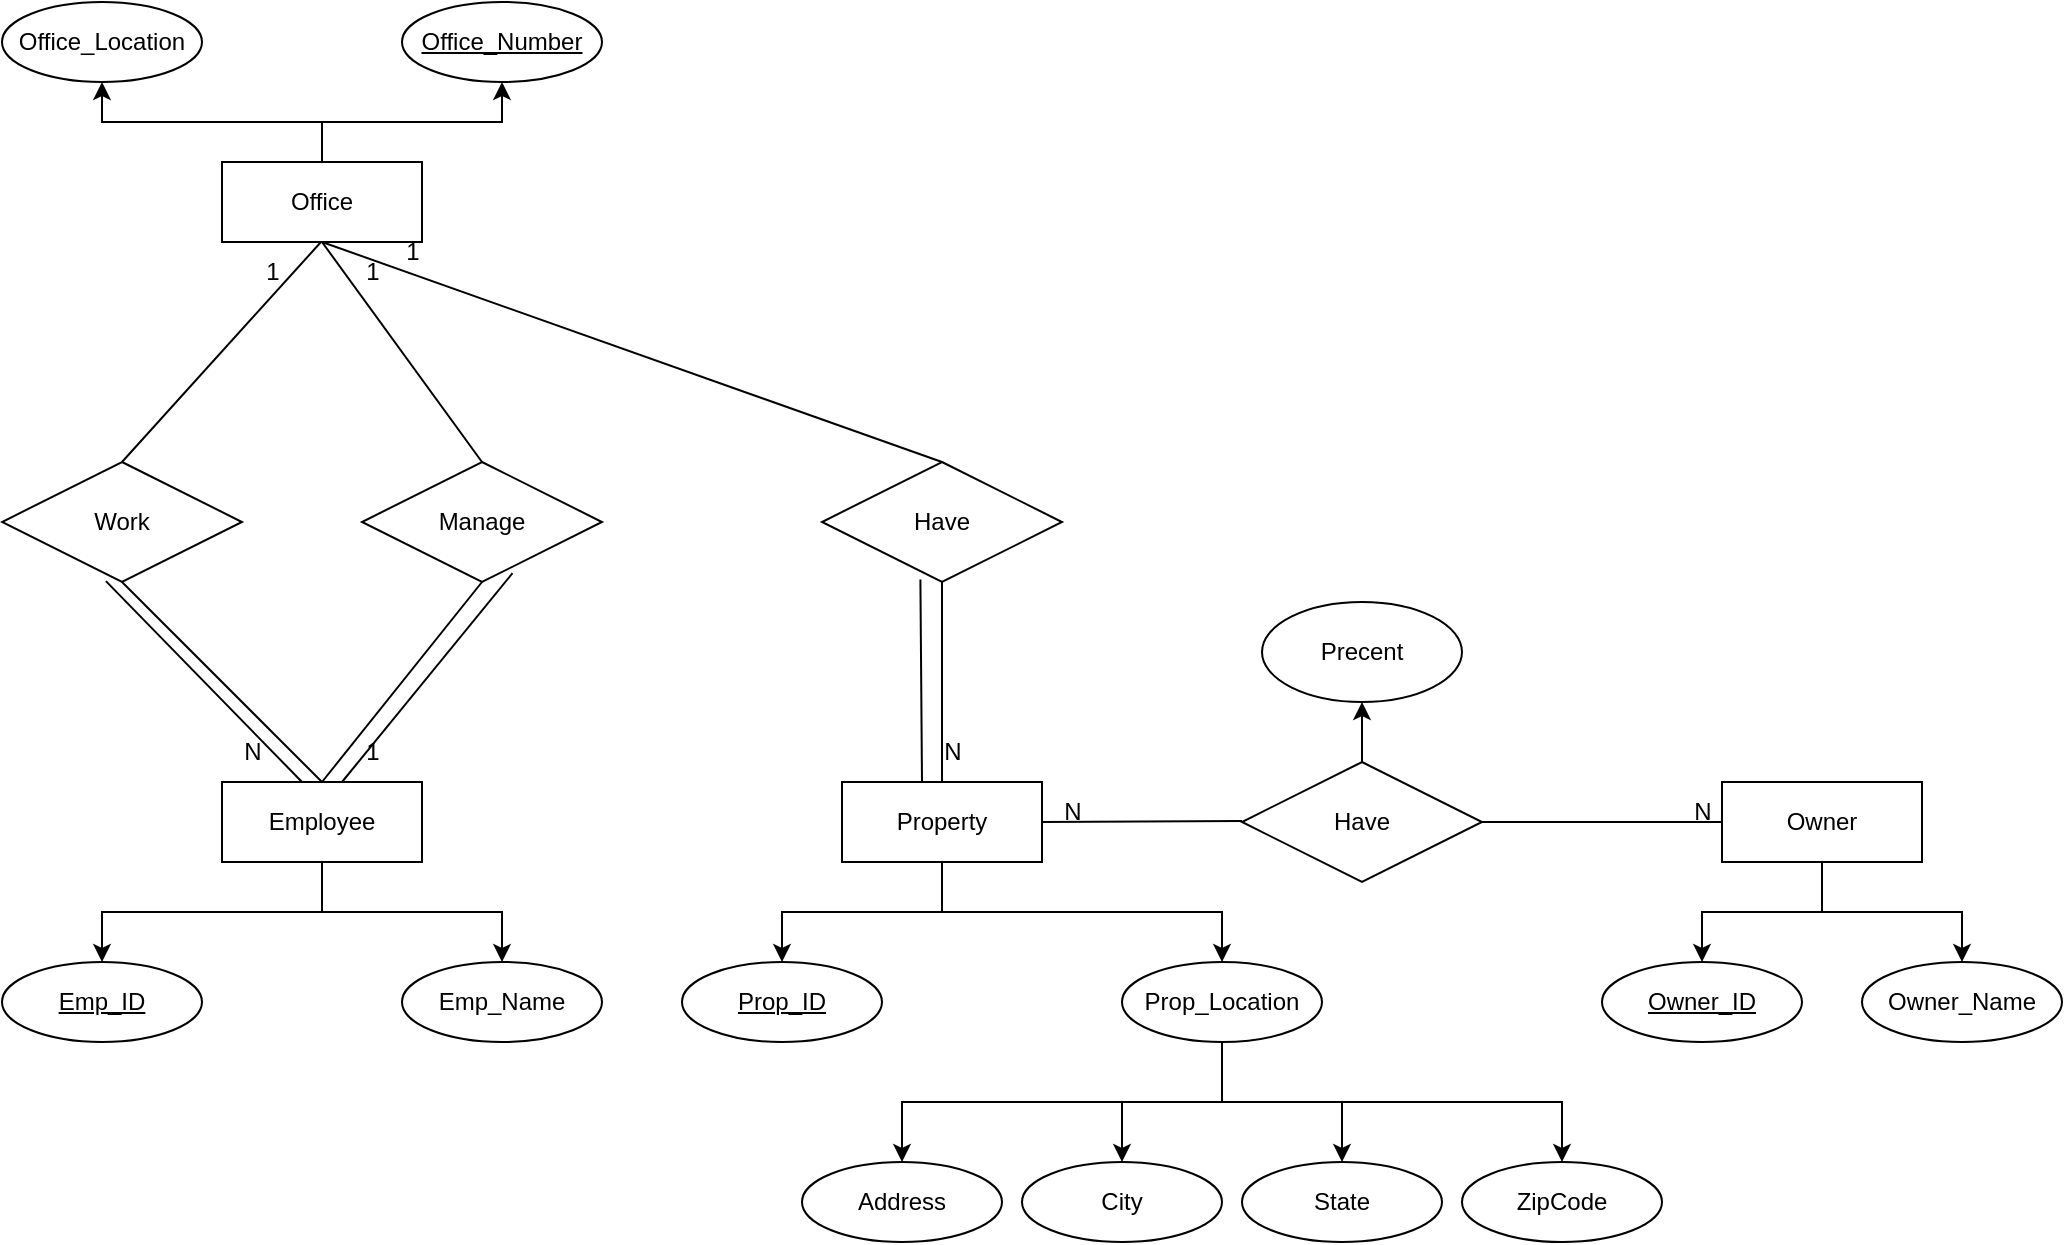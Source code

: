 <mxfile version="24.7.8">
  <diagram name="Page-1" id="GQDMm6SVOj5KhjQTXFy3">
    <mxGraphModel dx="1290" dy="669" grid="1" gridSize="10" guides="1" tooltips="1" connect="1" arrows="1" fold="1" page="1" pageScale="1" pageWidth="850" pageHeight="1100" math="0" shadow="0">
      <root>
        <mxCell id="0" />
        <mxCell id="1" parent="0" />
        <mxCell id="LDqM430rs20q4O_lEORY-5" style="edgeStyle=orthogonalEdgeStyle;rounded=0;orthogonalLoop=1;jettySize=auto;html=1;exitX=0.5;exitY=0;exitDx=0;exitDy=0;entryX=0.5;entryY=1;entryDx=0;entryDy=0;" edge="1" parent="1" source="LDqM430rs20q4O_lEORY-1" target="LDqM430rs20q4O_lEORY-3">
          <mxGeometry relative="1" as="geometry" />
        </mxCell>
        <mxCell id="LDqM430rs20q4O_lEORY-6" style="edgeStyle=orthogonalEdgeStyle;rounded=0;orthogonalLoop=1;jettySize=auto;html=1;exitX=0.5;exitY=0;exitDx=0;exitDy=0;entryX=0.5;entryY=1;entryDx=0;entryDy=0;" edge="1" parent="1" source="LDqM430rs20q4O_lEORY-1" target="LDqM430rs20q4O_lEORY-2">
          <mxGeometry relative="1" as="geometry" />
        </mxCell>
        <mxCell id="LDqM430rs20q4O_lEORY-1" value="Office" style="whiteSpace=wrap;html=1;align=center;" vertex="1" parent="1">
          <mxGeometry x="220" y="280" width="100" height="40" as="geometry" />
        </mxCell>
        <mxCell id="LDqM430rs20q4O_lEORY-2" value="Office_Location" style="ellipse;whiteSpace=wrap;html=1;align=center;" vertex="1" parent="1">
          <mxGeometry x="110" y="200" width="100" height="40" as="geometry" />
        </mxCell>
        <mxCell id="LDqM430rs20q4O_lEORY-3" value="Office_Number" style="ellipse;whiteSpace=wrap;html=1;align=center;fontStyle=4;" vertex="1" parent="1">
          <mxGeometry x="310" y="200" width="100" height="40" as="geometry" />
        </mxCell>
        <mxCell id="LDqM430rs20q4O_lEORY-14" style="edgeStyle=orthogonalEdgeStyle;rounded=0;orthogonalLoop=1;jettySize=auto;html=1;exitX=0.5;exitY=1;exitDx=0;exitDy=0;entryX=0.5;entryY=0;entryDx=0;entryDy=0;" edge="1" parent="1" source="LDqM430rs20q4O_lEORY-9" target="LDqM430rs20q4O_lEORY-12">
          <mxGeometry relative="1" as="geometry" />
        </mxCell>
        <mxCell id="LDqM430rs20q4O_lEORY-15" style="edgeStyle=orthogonalEdgeStyle;rounded=0;orthogonalLoop=1;jettySize=auto;html=1;exitX=0.5;exitY=1;exitDx=0;exitDy=0;entryX=0.5;entryY=0;entryDx=0;entryDy=0;" edge="1" parent="1" source="LDqM430rs20q4O_lEORY-9" target="LDqM430rs20q4O_lEORY-13">
          <mxGeometry relative="1" as="geometry" />
        </mxCell>
        <mxCell id="LDqM430rs20q4O_lEORY-9" value="Employee" style="whiteSpace=wrap;html=1;align=center;" vertex="1" parent="1">
          <mxGeometry x="220" y="590" width="100" height="40" as="geometry" />
        </mxCell>
        <mxCell id="LDqM430rs20q4O_lEORY-12" value="Emp_ID" style="ellipse;whiteSpace=wrap;html=1;align=center;fontStyle=4;" vertex="1" parent="1">
          <mxGeometry x="110" y="680" width="100" height="40" as="geometry" />
        </mxCell>
        <mxCell id="LDqM430rs20q4O_lEORY-13" value="Emp_Name" style="ellipse;whiteSpace=wrap;html=1;align=center;" vertex="1" parent="1">
          <mxGeometry x="310" y="680" width="100" height="40" as="geometry" />
        </mxCell>
        <mxCell id="LDqM430rs20q4O_lEORY-17" value="Work" style="shape=rhombus;perimeter=rhombusPerimeter;whiteSpace=wrap;html=1;align=center;" vertex="1" parent="1">
          <mxGeometry x="110" y="430" width="120" height="60" as="geometry" />
        </mxCell>
        <mxCell id="LDqM430rs20q4O_lEORY-19" value="" style="endArrow=none;html=1;rounded=0;exitX=0.5;exitY=0;exitDx=0;exitDy=0;entryX=0.5;entryY=1;entryDx=0;entryDy=0;" edge="1" parent="1" source="LDqM430rs20q4O_lEORY-9" target="LDqM430rs20q4O_lEORY-17">
          <mxGeometry width="50" height="50" relative="1" as="geometry">
            <mxPoint x="220" y="540" as="sourcePoint" />
            <mxPoint x="270" y="490" as="targetPoint" />
          </mxGeometry>
        </mxCell>
        <mxCell id="LDqM430rs20q4O_lEORY-20" value="" style="endArrow=none;html=1;rounded=0;exitX=0.5;exitY=0;exitDx=0;exitDy=0;" edge="1" parent="1" source="LDqM430rs20q4O_lEORY-17">
          <mxGeometry width="50" height="50" relative="1" as="geometry">
            <mxPoint x="269.5" y="420" as="sourcePoint" />
            <mxPoint x="269.5" y="320" as="targetPoint" />
          </mxGeometry>
        </mxCell>
        <mxCell id="LDqM430rs20q4O_lEORY-21" value="N" style="text;html=1;align=center;verticalAlign=middle;resizable=0;points=[];autosize=1;strokeColor=none;fillColor=none;" vertex="1" parent="1">
          <mxGeometry x="220" y="560" width="30" height="30" as="geometry" />
        </mxCell>
        <mxCell id="LDqM430rs20q4O_lEORY-22" value="1" style="text;html=1;align=center;verticalAlign=middle;resizable=0;points=[];autosize=1;strokeColor=none;fillColor=none;" vertex="1" parent="1">
          <mxGeometry x="230" y="320" width="30" height="30" as="geometry" />
        </mxCell>
        <mxCell id="LDqM430rs20q4O_lEORY-24" value="Manage" style="shape=rhombus;perimeter=rhombusPerimeter;whiteSpace=wrap;html=1;align=center;" vertex="1" parent="1">
          <mxGeometry x="290" y="430" width="120" height="60" as="geometry" />
        </mxCell>
        <mxCell id="LDqM430rs20q4O_lEORY-25" value="" style="endArrow=none;html=1;rounded=0;entryX=0.5;entryY=1;entryDx=0;entryDy=0;" edge="1" parent="1">
          <mxGeometry width="50" height="50" relative="1" as="geometry">
            <mxPoint x="270" y="590" as="sourcePoint" />
            <mxPoint x="350" y="490" as="targetPoint" />
          </mxGeometry>
        </mxCell>
        <mxCell id="LDqM430rs20q4O_lEORY-26" value="" style="endArrow=none;html=1;rounded=0;entryX=0.5;entryY=1;entryDx=0;entryDy=0;exitX=0.5;exitY=0;exitDx=0;exitDy=0;" edge="1" parent="1" source="LDqM430rs20q4O_lEORY-24">
          <mxGeometry width="50" height="50" relative="1" as="geometry">
            <mxPoint x="190" y="420" as="sourcePoint" />
            <mxPoint x="270" y="320" as="targetPoint" />
          </mxGeometry>
        </mxCell>
        <mxCell id="LDqM430rs20q4O_lEORY-27" value="1" style="text;html=1;align=center;verticalAlign=middle;resizable=0;points=[];autosize=1;strokeColor=none;fillColor=none;" vertex="1" parent="1">
          <mxGeometry x="280" y="320" width="30" height="30" as="geometry" />
        </mxCell>
        <mxCell id="LDqM430rs20q4O_lEORY-28" value="1" style="text;html=1;align=center;verticalAlign=middle;resizable=0;points=[];autosize=1;strokeColor=none;fillColor=none;" vertex="1" parent="1">
          <mxGeometry x="280" y="560" width="30" height="30" as="geometry" />
        </mxCell>
        <mxCell id="LDqM430rs20q4O_lEORY-29" value="" style="endArrow=none;html=1;rounded=0;exitX=0.433;exitY=0.993;exitDx=0;exitDy=0;exitPerimeter=0;" edge="1" parent="1" source="LDqM430rs20q4O_lEORY-17">
          <mxGeometry width="50" height="50" relative="1" as="geometry">
            <mxPoint x="210" y="640" as="sourcePoint" />
            <mxPoint x="260" y="590" as="targetPoint" />
          </mxGeometry>
        </mxCell>
        <mxCell id="LDqM430rs20q4O_lEORY-30" value="" style="endArrow=none;html=1;rounded=0;exitX=0.433;exitY=0.993;exitDx=0;exitDy=0;exitPerimeter=0;entryX=0.627;entryY=0.927;entryDx=0;entryDy=0;entryPerimeter=0;" edge="1" parent="1" target="LDqM430rs20q4O_lEORY-24">
          <mxGeometry width="50" height="50" relative="1" as="geometry">
            <mxPoint x="280" y="590" as="sourcePoint" />
            <mxPoint x="378" y="690" as="targetPoint" />
          </mxGeometry>
        </mxCell>
        <mxCell id="LDqM430rs20q4O_lEORY-37" style="edgeStyle=orthogonalEdgeStyle;rounded=0;orthogonalLoop=1;jettySize=auto;html=1;exitX=0.5;exitY=1;exitDx=0;exitDy=0;entryX=0.5;entryY=0;entryDx=0;entryDy=0;" edge="1" parent="1" source="LDqM430rs20q4O_lEORY-31" target="LDqM430rs20q4O_lEORY-36">
          <mxGeometry relative="1" as="geometry" />
        </mxCell>
        <mxCell id="LDqM430rs20q4O_lEORY-38" style="edgeStyle=orthogonalEdgeStyle;rounded=0;orthogonalLoop=1;jettySize=auto;html=1;exitX=0.5;exitY=1;exitDx=0;exitDy=0;entryX=0.5;entryY=0;entryDx=0;entryDy=0;" edge="1" parent="1" source="LDqM430rs20q4O_lEORY-31" target="LDqM430rs20q4O_lEORY-33">
          <mxGeometry relative="1" as="geometry" />
        </mxCell>
        <mxCell id="LDqM430rs20q4O_lEORY-31" value="Property" style="whiteSpace=wrap;html=1;align=center;" vertex="1" parent="1">
          <mxGeometry x="530" y="590" width="100" height="40" as="geometry" />
        </mxCell>
        <mxCell id="LDqM430rs20q4O_lEORY-43" style="edgeStyle=orthogonalEdgeStyle;rounded=0;orthogonalLoop=1;jettySize=auto;html=1;exitX=0.5;exitY=1;exitDx=0;exitDy=0;entryX=0.5;entryY=0;entryDx=0;entryDy=0;" edge="1" parent="1" source="LDqM430rs20q4O_lEORY-33" target="LDqM430rs20q4O_lEORY-41">
          <mxGeometry relative="1" as="geometry" />
        </mxCell>
        <mxCell id="LDqM430rs20q4O_lEORY-44" style="edgeStyle=orthogonalEdgeStyle;rounded=0;orthogonalLoop=1;jettySize=auto;html=1;exitX=0.5;exitY=1;exitDx=0;exitDy=0;" edge="1" parent="1" source="LDqM430rs20q4O_lEORY-33" target="LDqM430rs20q4O_lEORY-40">
          <mxGeometry relative="1" as="geometry" />
        </mxCell>
        <mxCell id="LDqM430rs20q4O_lEORY-45" style="edgeStyle=orthogonalEdgeStyle;rounded=0;orthogonalLoop=1;jettySize=auto;html=1;exitX=0.5;exitY=1;exitDx=0;exitDy=0;entryX=0.5;entryY=0;entryDx=0;entryDy=0;" edge="1" parent="1" source="LDqM430rs20q4O_lEORY-33" target="LDqM430rs20q4O_lEORY-39">
          <mxGeometry relative="1" as="geometry" />
        </mxCell>
        <mxCell id="LDqM430rs20q4O_lEORY-46" style="edgeStyle=orthogonalEdgeStyle;rounded=0;orthogonalLoop=1;jettySize=auto;html=1;exitX=0.5;exitY=1;exitDx=0;exitDy=0;entryX=0.5;entryY=0;entryDx=0;entryDy=0;" edge="1" parent="1" source="LDqM430rs20q4O_lEORY-33" target="LDqM430rs20q4O_lEORY-42">
          <mxGeometry relative="1" as="geometry" />
        </mxCell>
        <mxCell id="LDqM430rs20q4O_lEORY-33" value="Prop_Location" style="ellipse;whiteSpace=wrap;html=1;align=center;" vertex="1" parent="1">
          <mxGeometry x="670" y="680" width="100" height="40" as="geometry" />
        </mxCell>
        <mxCell id="LDqM430rs20q4O_lEORY-36" value="Prop_ID" style="ellipse;whiteSpace=wrap;html=1;align=center;fontStyle=4;" vertex="1" parent="1">
          <mxGeometry x="450" y="680" width="100" height="40" as="geometry" />
        </mxCell>
        <mxCell id="LDqM430rs20q4O_lEORY-39" value="State" style="ellipse;whiteSpace=wrap;html=1;align=center;" vertex="1" parent="1">
          <mxGeometry x="730" y="780" width="100" height="40" as="geometry" />
        </mxCell>
        <mxCell id="LDqM430rs20q4O_lEORY-40" value="City" style="ellipse;whiteSpace=wrap;html=1;align=center;" vertex="1" parent="1">
          <mxGeometry x="620" y="780" width="100" height="40" as="geometry" />
        </mxCell>
        <mxCell id="LDqM430rs20q4O_lEORY-41" value="Address" style="ellipse;whiteSpace=wrap;html=1;align=center;" vertex="1" parent="1">
          <mxGeometry x="510" y="780" width="100" height="40" as="geometry" />
        </mxCell>
        <mxCell id="LDqM430rs20q4O_lEORY-42" value="ZipCode" style="ellipse;whiteSpace=wrap;html=1;align=center;" vertex="1" parent="1">
          <mxGeometry x="840" y="780" width="100" height="40" as="geometry" />
        </mxCell>
        <mxCell id="LDqM430rs20q4O_lEORY-48" value="Have" style="shape=rhombus;perimeter=rhombusPerimeter;whiteSpace=wrap;html=1;align=center;" vertex="1" parent="1">
          <mxGeometry x="520" y="430" width="120" height="60" as="geometry" />
        </mxCell>
        <mxCell id="LDqM430rs20q4O_lEORY-49" value="" style="endArrow=none;html=1;rounded=0;exitX=0.5;exitY=0;exitDx=0;exitDy=0;entryX=0.5;entryY=1;entryDx=0;entryDy=0;" edge="1" parent="1" source="LDqM430rs20q4O_lEORY-31" target="LDqM430rs20q4O_lEORY-48">
          <mxGeometry width="50" height="50" relative="1" as="geometry">
            <mxPoint x="520" y="540" as="sourcePoint" />
            <mxPoint x="570" y="490" as="targetPoint" />
          </mxGeometry>
        </mxCell>
        <mxCell id="LDqM430rs20q4O_lEORY-50" value="" style="endArrow=none;html=1;rounded=0;entryX=0.5;entryY=1;entryDx=0;entryDy=0;" edge="1" parent="1" target="LDqM430rs20q4O_lEORY-1">
          <mxGeometry width="50" height="50" relative="1" as="geometry">
            <mxPoint x="580" y="430" as="sourcePoint" />
            <mxPoint x="630" y="380" as="targetPoint" />
          </mxGeometry>
        </mxCell>
        <mxCell id="LDqM430rs20q4O_lEORY-51" value="" style="endArrow=none;html=1;rounded=0;entryX=0.41;entryY=0.98;entryDx=0;entryDy=0;entryPerimeter=0;" edge="1" parent="1" target="LDqM430rs20q4O_lEORY-48">
          <mxGeometry width="50" height="50" relative="1" as="geometry">
            <mxPoint x="570" y="590" as="sourcePoint" />
            <mxPoint x="620" y="540" as="targetPoint" />
          </mxGeometry>
        </mxCell>
        <mxCell id="LDqM430rs20q4O_lEORY-52" value="1" style="text;html=1;align=center;verticalAlign=middle;resizable=0;points=[];autosize=1;strokeColor=none;fillColor=none;" vertex="1" parent="1">
          <mxGeometry x="300" y="310" width="30" height="30" as="geometry" />
        </mxCell>
        <mxCell id="LDqM430rs20q4O_lEORY-53" value="N" style="text;html=1;align=center;verticalAlign=middle;resizable=0;points=[];autosize=1;strokeColor=none;fillColor=none;" vertex="1" parent="1">
          <mxGeometry x="570" y="560" width="30" height="30" as="geometry" />
        </mxCell>
        <mxCell id="LDqM430rs20q4O_lEORY-59" style="edgeStyle=orthogonalEdgeStyle;rounded=0;orthogonalLoop=1;jettySize=auto;html=1;exitX=0.5;exitY=1;exitDx=0;exitDy=0;entryX=0.5;entryY=0;entryDx=0;entryDy=0;" edge="1" parent="1" source="LDqM430rs20q4O_lEORY-54" target="LDqM430rs20q4O_lEORY-55">
          <mxGeometry relative="1" as="geometry" />
        </mxCell>
        <mxCell id="LDqM430rs20q4O_lEORY-60" style="edgeStyle=orthogonalEdgeStyle;rounded=0;orthogonalLoop=1;jettySize=auto;html=1;exitX=0.5;exitY=1;exitDx=0;exitDy=0;entryX=0.5;entryY=0;entryDx=0;entryDy=0;" edge="1" parent="1" source="LDqM430rs20q4O_lEORY-54" target="LDqM430rs20q4O_lEORY-58">
          <mxGeometry relative="1" as="geometry" />
        </mxCell>
        <mxCell id="LDqM430rs20q4O_lEORY-54" value="Owner" style="whiteSpace=wrap;html=1;align=center;" vertex="1" parent="1">
          <mxGeometry x="970" y="590" width="100" height="40" as="geometry" />
        </mxCell>
        <mxCell id="LDqM430rs20q4O_lEORY-55" value="Owner_ID" style="ellipse;whiteSpace=wrap;html=1;align=center;fontStyle=4;" vertex="1" parent="1">
          <mxGeometry x="910" y="680" width="100" height="40" as="geometry" />
        </mxCell>
        <mxCell id="LDqM430rs20q4O_lEORY-58" value="Owner_Name" style="ellipse;whiteSpace=wrap;html=1;align=center;" vertex="1" parent="1">
          <mxGeometry x="1040" y="680" width="100" height="40" as="geometry" />
        </mxCell>
        <mxCell id="LDqM430rs20q4O_lEORY-67" style="edgeStyle=orthogonalEdgeStyle;rounded=0;orthogonalLoop=1;jettySize=auto;html=1;exitX=0.5;exitY=0;exitDx=0;exitDy=0;entryX=0.5;entryY=1;entryDx=0;entryDy=0;" edge="1" parent="1" source="LDqM430rs20q4O_lEORY-61" target="LDqM430rs20q4O_lEORY-66">
          <mxGeometry relative="1" as="geometry" />
        </mxCell>
        <mxCell id="LDqM430rs20q4O_lEORY-61" value="Have" style="shape=rhombus;perimeter=rhombusPerimeter;whiteSpace=wrap;html=1;align=center;" vertex="1" parent="1">
          <mxGeometry x="730" y="580" width="120" height="60" as="geometry" />
        </mxCell>
        <mxCell id="LDqM430rs20q4O_lEORY-62" value="" style="endArrow=none;html=1;rounded=0;exitX=1;exitY=0.5;exitDx=0;exitDy=0;" edge="1" parent="1" source="LDqM430rs20q4O_lEORY-61">
          <mxGeometry width="50" height="50" relative="1" as="geometry">
            <mxPoint x="920" y="660" as="sourcePoint" />
            <mxPoint x="970" y="610" as="targetPoint" />
          </mxGeometry>
        </mxCell>
        <mxCell id="LDqM430rs20q4O_lEORY-63" value="" style="endArrow=none;html=1;rounded=0;exitX=1;exitY=0.5;exitDx=0;exitDy=0;" edge="1" parent="1" source="LDqM430rs20q4O_lEORY-31">
          <mxGeometry width="50" height="50" relative="1" as="geometry">
            <mxPoint x="610" y="609.5" as="sourcePoint" />
            <mxPoint x="730" y="609.5" as="targetPoint" />
          </mxGeometry>
        </mxCell>
        <mxCell id="LDqM430rs20q4O_lEORY-64" value="N" style="text;html=1;align=center;verticalAlign=middle;resizable=0;points=[];autosize=1;strokeColor=none;fillColor=none;" vertex="1" parent="1">
          <mxGeometry x="630" y="590" width="30" height="30" as="geometry" />
        </mxCell>
        <mxCell id="LDqM430rs20q4O_lEORY-65" value="N" style="text;html=1;align=center;verticalAlign=middle;resizable=0;points=[];autosize=1;strokeColor=none;fillColor=none;" vertex="1" parent="1">
          <mxGeometry x="945" y="590" width="30" height="30" as="geometry" />
        </mxCell>
        <mxCell id="LDqM430rs20q4O_lEORY-66" value="Precent" style="ellipse;whiteSpace=wrap;html=1;align=center;" vertex="1" parent="1">
          <mxGeometry x="740" y="500" width="100" height="50" as="geometry" />
        </mxCell>
      </root>
    </mxGraphModel>
  </diagram>
</mxfile>

